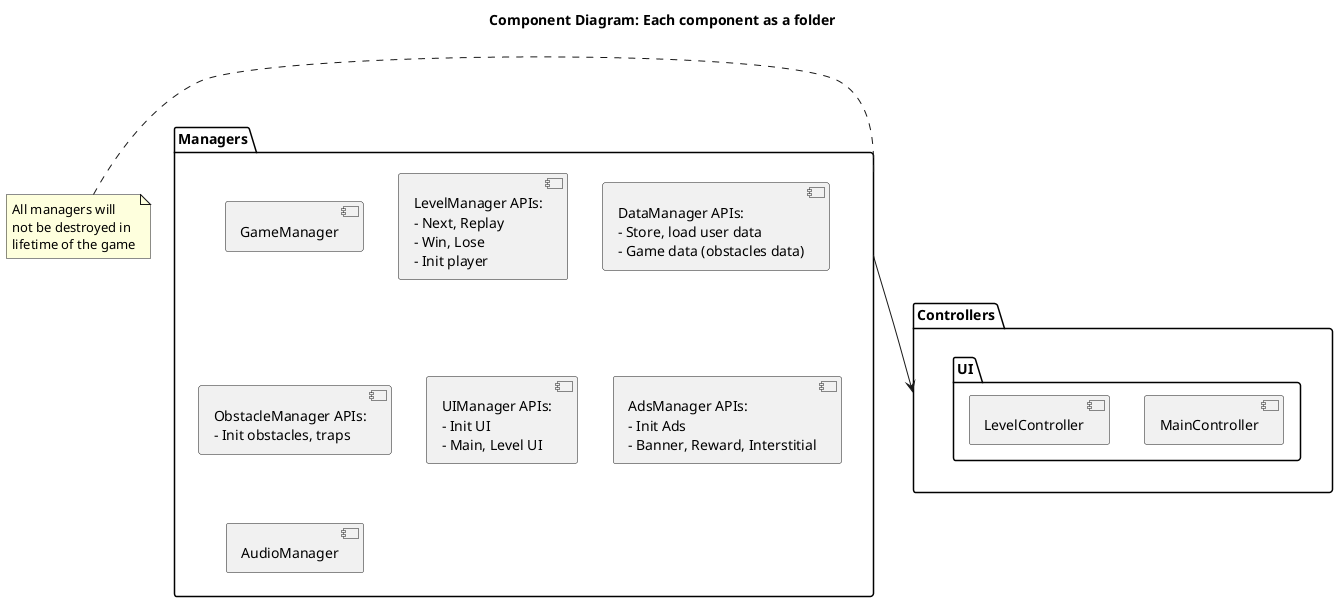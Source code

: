 @startuml
title Component Diagram: Each component as a folder
package Managers {
    component GameManager
    component LevelManager [
        LevelManager APIs:
        - Next, Replay
        - Win, Lose
        - Init player
    ]
    component DataManager [
        DataManager APIs:
        - Store, load user data
        - Game data (obstacles data)
    ]
    component ObstacleManager [
        ObstacleManager APIs:
        - Init obstacles, traps
    ]
    component UIManager [
        UIManager APIs:
        - Init UI
        - Main, Level UI
    ]
    component AdsManager [
        AdsManager APIs:
        - Init Ads
        - Banner, Reward, Interstitial
    ]
    component AudioManager
}
note left of Managers
    All managers will 
    not be destroyed in 
    lifetime of the game
end note

package Controllers {
    package UI {
        component MainController
        component LevelController
    }
}

Managers --> Controllers
@enduml
